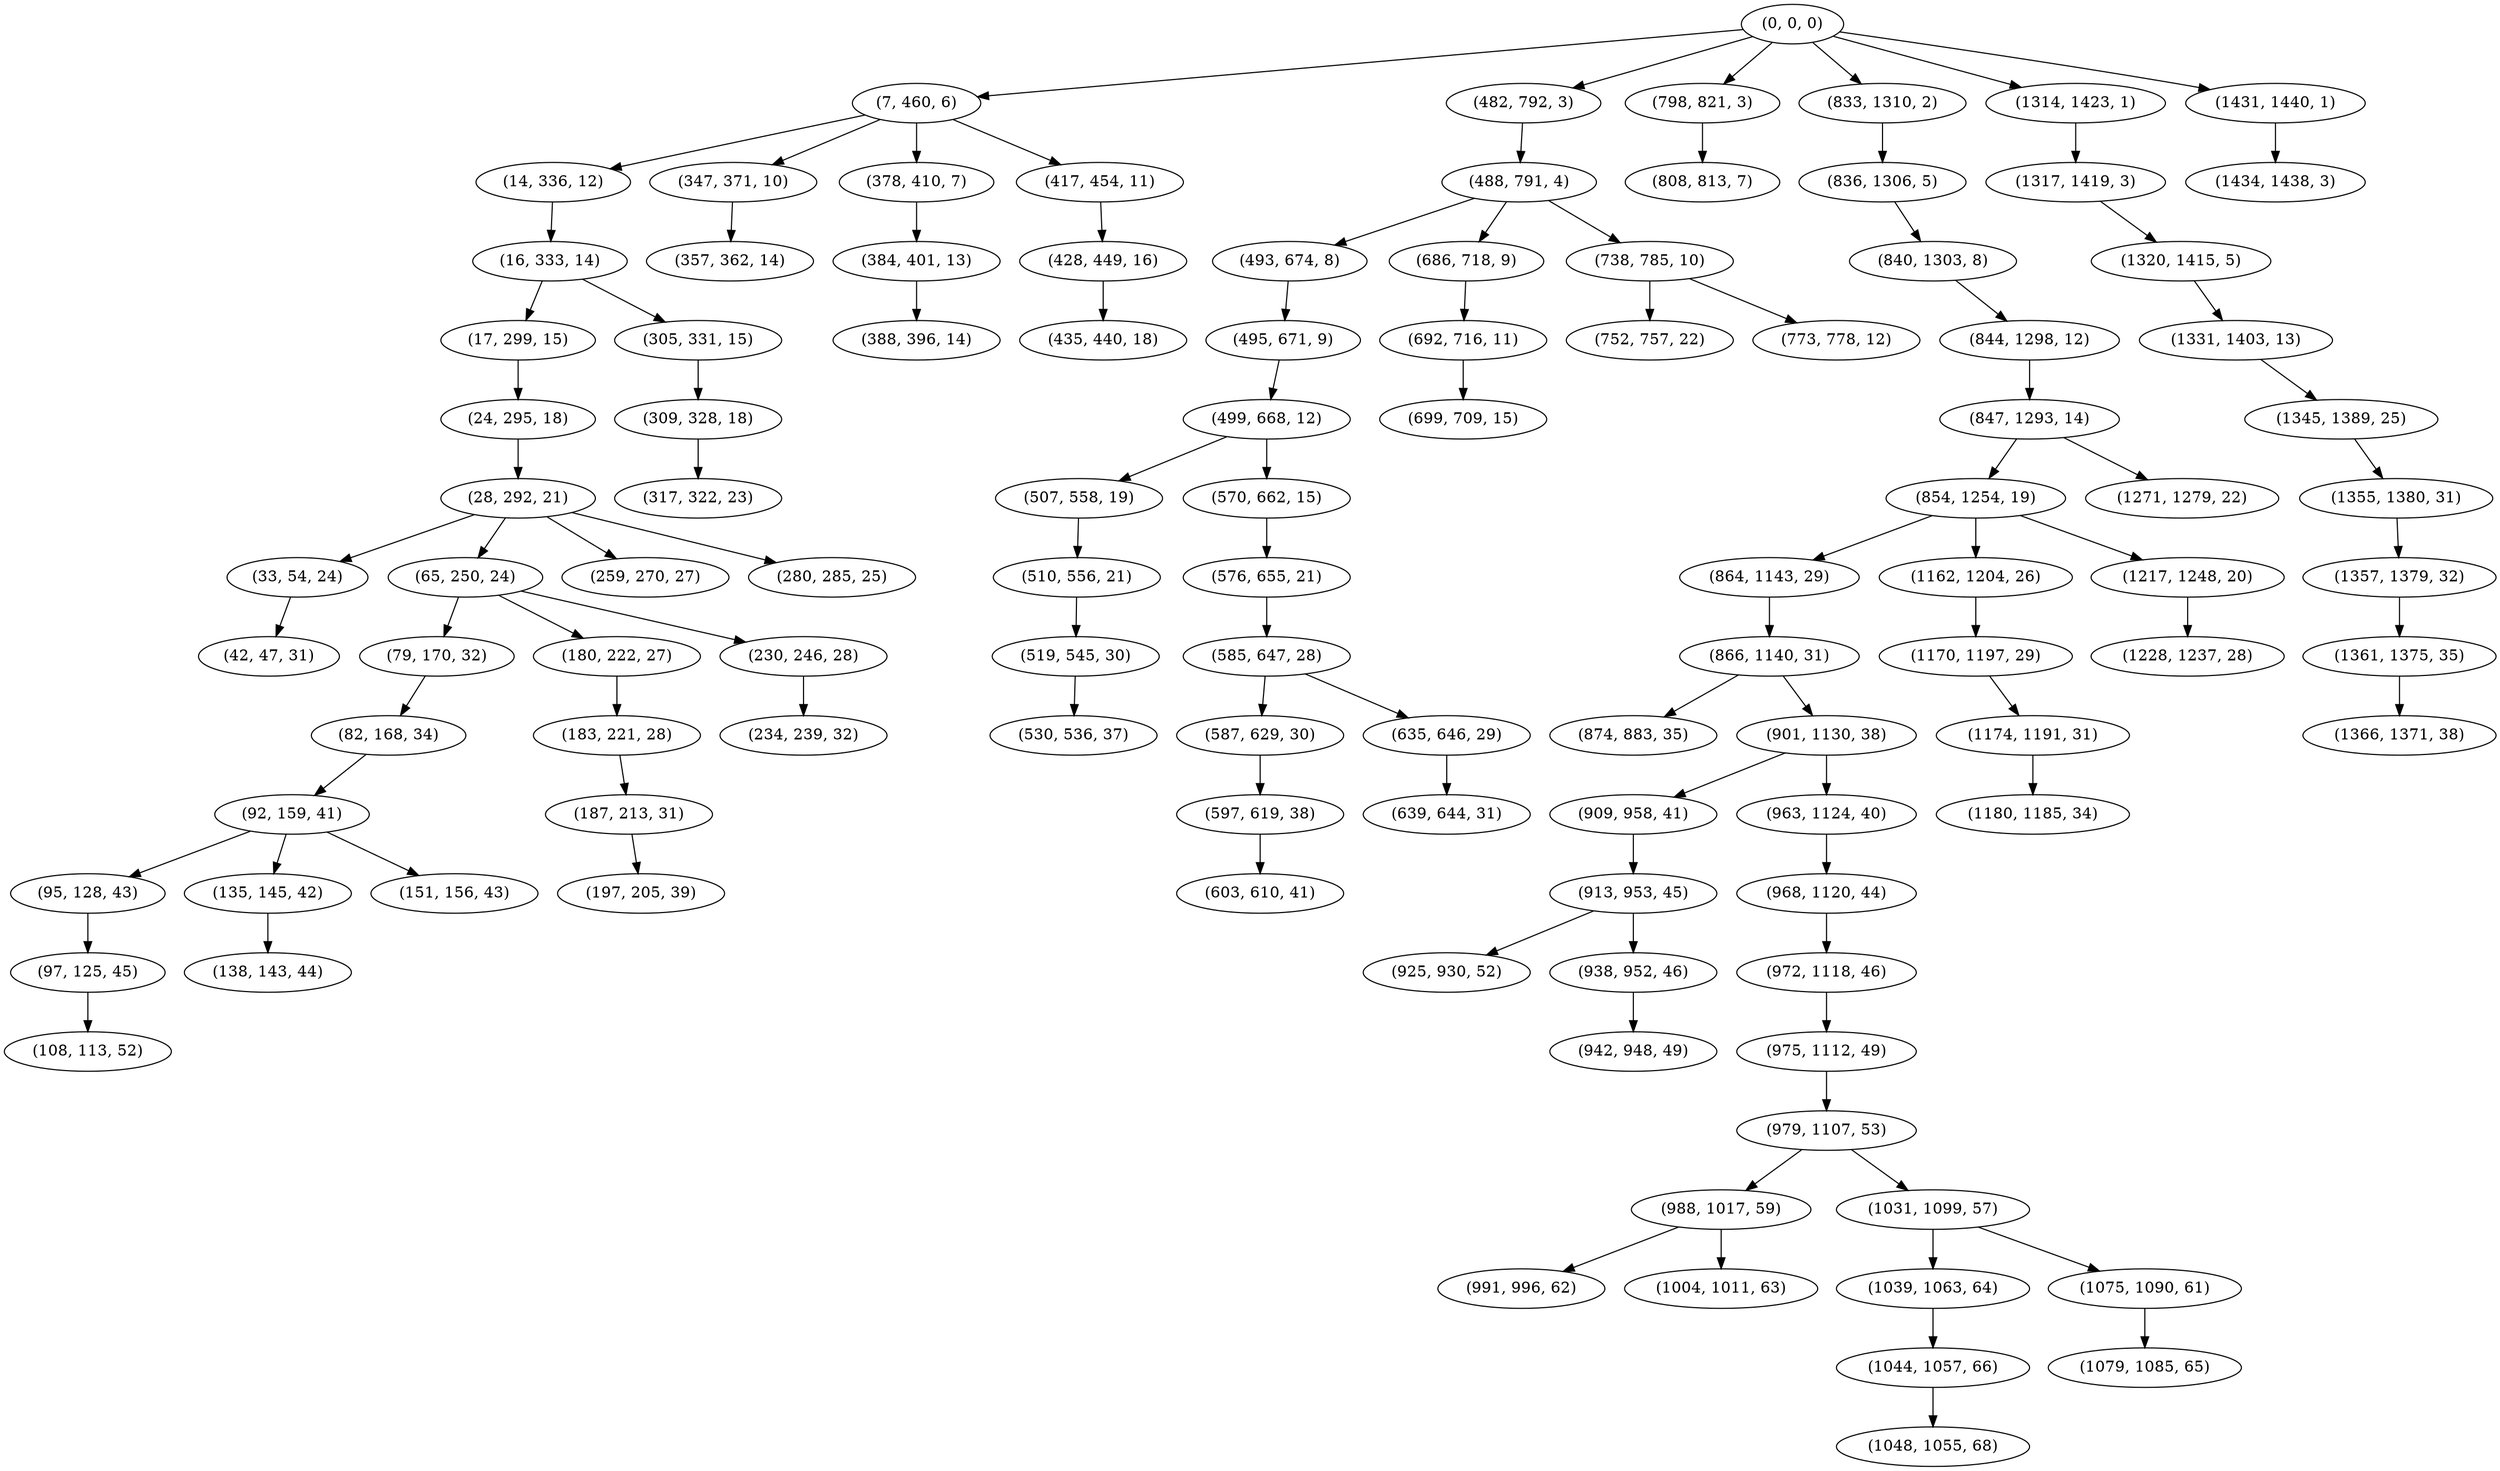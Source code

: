 digraph tree {
    "(0, 0, 0)";
    "(7, 460, 6)";
    "(14, 336, 12)";
    "(16, 333, 14)";
    "(17, 299, 15)";
    "(24, 295, 18)";
    "(28, 292, 21)";
    "(33, 54, 24)";
    "(42, 47, 31)";
    "(65, 250, 24)";
    "(79, 170, 32)";
    "(82, 168, 34)";
    "(92, 159, 41)";
    "(95, 128, 43)";
    "(97, 125, 45)";
    "(108, 113, 52)";
    "(135, 145, 42)";
    "(138, 143, 44)";
    "(151, 156, 43)";
    "(180, 222, 27)";
    "(183, 221, 28)";
    "(187, 213, 31)";
    "(197, 205, 39)";
    "(230, 246, 28)";
    "(234, 239, 32)";
    "(259, 270, 27)";
    "(280, 285, 25)";
    "(305, 331, 15)";
    "(309, 328, 18)";
    "(317, 322, 23)";
    "(347, 371, 10)";
    "(357, 362, 14)";
    "(378, 410, 7)";
    "(384, 401, 13)";
    "(388, 396, 14)";
    "(417, 454, 11)";
    "(428, 449, 16)";
    "(435, 440, 18)";
    "(482, 792, 3)";
    "(488, 791, 4)";
    "(493, 674, 8)";
    "(495, 671, 9)";
    "(499, 668, 12)";
    "(507, 558, 19)";
    "(510, 556, 21)";
    "(519, 545, 30)";
    "(530, 536, 37)";
    "(570, 662, 15)";
    "(576, 655, 21)";
    "(585, 647, 28)";
    "(587, 629, 30)";
    "(597, 619, 38)";
    "(603, 610, 41)";
    "(635, 646, 29)";
    "(639, 644, 31)";
    "(686, 718, 9)";
    "(692, 716, 11)";
    "(699, 709, 15)";
    "(738, 785, 10)";
    "(752, 757, 22)";
    "(773, 778, 12)";
    "(798, 821, 3)";
    "(808, 813, 7)";
    "(833, 1310, 2)";
    "(836, 1306, 5)";
    "(840, 1303, 8)";
    "(844, 1298, 12)";
    "(847, 1293, 14)";
    "(854, 1254, 19)";
    "(864, 1143, 29)";
    "(866, 1140, 31)";
    "(874, 883, 35)";
    "(901, 1130, 38)";
    "(909, 958, 41)";
    "(913, 953, 45)";
    "(925, 930, 52)";
    "(938, 952, 46)";
    "(942, 948, 49)";
    "(963, 1124, 40)";
    "(968, 1120, 44)";
    "(972, 1118, 46)";
    "(975, 1112, 49)";
    "(979, 1107, 53)";
    "(988, 1017, 59)";
    "(991, 996, 62)";
    "(1004, 1011, 63)";
    "(1031, 1099, 57)";
    "(1039, 1063, 64)";
    "(1044, 1057, 66)";
    "(1048, 1055, 68)";
    "(1075, 1090, 61)";
    "(1079, 1085, 65)";
    "(1162, 1204, 26)";
    "(1170, 1197, 29)";
    "(1174, 1191, 31)";
    "(1180, 1185, 34)";
    "(1217, 1248, 20)";
    "(1228, 1237, 28)";
    "(1271, 1279, 22)";
    "(1314, 1423, 1)";
    "(1317, 1419, 3)";
    "(1320, 1415, 5)";
    "(1331, 1403, 13)";
    "(1345, 1389, 25)";
    "(1355, 1380, 31)";
    "(1357, 1379, 32)";
    "(1361, 1375, 35)";
    "(1366, 1371, 38)";
    "(1431, 1440, 1)";
    "(1434, 1438, 3)";
    "(0, 0, 0)" -> "(7, 460, 6)";
    "(0, 0, 0)" -> "(482, 792, 3)";
    "(0, 0, 0)" -> "(798, 821, 3)";
    "(0, 0, 0)" -> "(833, 1310, 2)";
    "(0, 0, 0)" -> "(1314, 1423, 1)";
    "(0, 0, 0)" -> "(1431, 1440, 1)";
    "(7, 460, 6)" -> "(14, 336, 12)";
    "(7, 460, 6)" -> "(347, 371, 10)";
    "(7, 460, 6)" -> "(378, 410, 7)";
    "(7, 460, 6)" -> "(417, 454, 11)";
    "(14, 336, 12)" -> "(16, 333, 14)";
    "(16, 333, 14)" -> "(17, 299, 15)";
    "(16, 333, 14)" -> "(305, 331, 15)";
    "(17, 299, 15)" -> "(24, 295, 18)";
    "(24, 295, 18)" -> "(28, 292, 21)";
    "(28, 292, 21)" -> "(33, 54, 24)";
    "(28, 292, 21)" -> "(65, 250, 24)";
    "(28, 292, 21)" -> "(259, 270, 27)";
    "(28, 292, 21)" -> "(280, 285, 25)";
    "(33, 54, 24)" -> "(42, 47, 31)";
    "(65, 250, 24)" -> "(79, 170, 32)";
    "(65, 250, 24)" -> "(180, 222, 27)";
    "(65, 250, 24)" -> "(230, 246, 28)";
    "(79, 170, 32)" -> "(82, 168, 34)";
    "(82, 168, 34)" -> "(92, 159, 41)";
    "(92, 159, 41)" -> "(95, 128, 43)";
    "(92, 159, 41)" -> "(135, 145, 42)";
    "(92, 159, 41)" -> "(151, 156, 43)";
    "(95, 128, 43)" -> "(97, 125, 45)";
    "(97, 125, 45)" -> "(108, 113, 52)";
    "(135, 145, 42)" -> "(138, 143, 44)";
    "(180, 222, 27)" -> "(183, 221, 28)";
    "(183, 221, 28)" -> "(187, 213, 31)";
    "(187, 213, 31)" -> "(197, 205, 39)";
    "(230, 246, 28)" -> "(234, 239, 32)";
    "(305, 331, 15)" -> "(309, 328, 18)";
    "(309, 328, 18)" -> "(317, 322, 23)";
    "(347, 371, 10)" -> "(357, 362, 14)";
    "(378, 410, 7)" -> "(384, 401, 13)";
    "(384, 401, 13)" -> "(388, 396, 14)";
    "(417, 454, 11)" -> "(428, 449, 16)";
    "(428, 449, 16)" -> "(435, 440, 18)";
    "(482, 792, 3)" -> "(488, 791, 4)";
    "(488, 791, 4)" -> "(493, 674, 8)";
    "(488, 791, 4)" -> "(686, 718, 9)";
    "(488, 791, 4)" -> "(738, 785, 10)";
    "(493, 674, 8)" -> "(495, 671, 9)";
    "(495, 671, 9)" -> "(499, 668, 12)";
    "(499, 668, 12)" -> "(507, 558, 19)";
    "(499, 668, 12)" -> "(570, 662, 15)";
    "(507, 558, 19)" -> "(510, 556, 21)";
    "(510, 556, 21)" -> "(519, 545, 30)";
    "(519, 545, 30)" -> "(530, 536, 37)";
    "(570, 662, 15)" -> "(576, 655, 21)";
    "(576, 655, 21)" -> "(585, 647, 28)";
    "(585, 647, 28)" -> "(587, 629, 30)";
    "(585, 647, 28)" -> "(635, 646, 29)";
    "(587, 629, 30)" -> "(597, 619, 38)";
    "(597, 619, 38)" -> "(603, 610, 41)";
    "(635, 646, 29)" -> "(639, 644, 31)";
    "(686, 718, 9)" -> "(692, 716, 11)";
    "(692, 716, 11)" -> "(699, 709, 15)";
    "(738, 785, 10)" -> "(752, 757, 22)";
    "(738, 785, 10)" -> "(773, 778, 12)";
    "(798, 821, 3)" -> "(808, 813, 7)";
    "(833, 1310, 2)" -> "(836, 1306, 5)";
    "(836, 1306, 5)" -> "(840, 1303, 8)";
    "(840, 1303, 8)" -> "(844, 1298, 12)";
    "(844, 1298, 12)" -> "(847, 1293, 14)";
    "(847, 1293, 14)" -> "(854, 1254, 19)";
    "(847, 1293, 14)" -> "(1271, 1279, 22)";
    "(854, 1254, 19)" -> "(864, 1143, 29)";
    "(854, 1254, 19)" -> "(1162, 1204, 26)";
    "(854, 1254, 19)" -> "(1217, 1248, 20)";
    "(864, 1143, 29)" -> "(866, 1140, 31)";
    "(866, 1140, 31)" -> "(874, 883, 35)";
    "(866, 1140, 31)" -> "(901, 1130, 38)";
    "(901, 1130, 38)" -> "(909, 958, 41)";
    "(901, 1130, 38)" -> "(963, 1124, 40)";
    "(909, 958, 41)" -> "(913, 953, 45)";
    "(913, 953, 45)" -> "(925, 930, 52)";
    "(913, 953, 45)" -> "(938, 952, 46)";
    "(938, 952, 46)" -> "(942, 948, 49)";
    "(963, 1124, 40)" -> "(968, 1120, 44)";
    "(968, 1120, 44)" -> "(972, 1118, 46)";
    "(972, 1118, 46)" -> "(975, 1112, 49)";
    "(975, 1112, 49)" -> "(979, 1107, 53)";
    "(979, 1107, 53)" -> "(988, 1017, 59)";
    "(979, 1107, 53)" -> "(1031, 1099, 57)";
    "(988, 1017, 59)" -> "(991, 996, 62)";
    "(988, 1017, 59)" -> "(1004, 1011, 63)";
    "(1031, 1099, 57)" -> "(1039, 1063, 64)";
    "(1031, 1099, 57)" -> "(1075, 1090, 61)";
    "(1039, 1063, 64)" -> "(1044, 1057, 66)";
    "(1044, 1057, 66)" -> "(1048, 1055, 68)";
    "(1075, 1090, 61)" -> "(1079, 1085, 65)";
    "(1162, 1204, 26)" -> "(1170, 1197, 29)";
    "(1170, 1197, 29)" -> "(1174, 1191, 31)";
    "(1174, 1191, 31)" -> "(1180, 1185, 34)";
    "(1217, 1248, 20)" -> "(1228, 1237, 28)";
    "(1314, 1423, 1)" -> "(1317, 1419, 3)";
    "(1317, 1419, 3)" -> "(1320, 1415, 5)";
    "(1320, 1415, 5)" -> "(1331, 1403, 13)";
    "(1331, 1403, 13)" -> "(1345, 1389, 25)";
    "(1345, 1389, 25)" -> "(1355, 1380, 31)";
    "(1355, 1380, 31)" -> "(1357, 1379, 32)";
    "(1357, 1379, 32)" -> "(1361, 1375, 35)";
    "(1361, 1375, 35)" -> "(1366, 1371, 38)";
    "(1431, 1440, 1)" -> "(1434, 1438, 3)";
}
